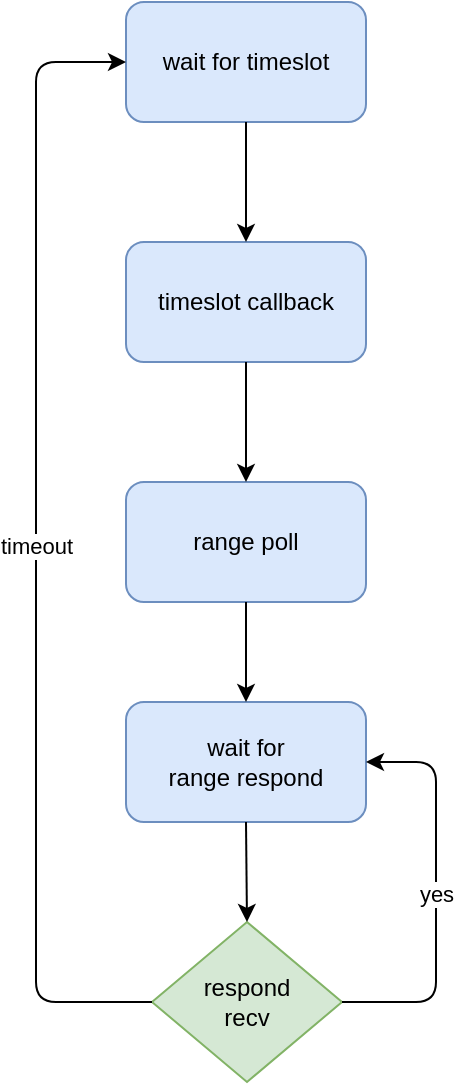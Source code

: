 <mxfile version="13.9.9" type="device"><diagram id="anEcVt4a9ZtuKuhHY70J" name="Page-1"><mxGraphModel dx="1129" dy="710" grid="1" gridSize="10" guides="1" tooltips="1" connect="1" arrows="1" fold="1" page="1" pageScale="1" pageWidth="850" pageHeight="1100" math="0" shadow="0"><root><mxCell id="0"/><mxCell id="1" parent="0"/><mxCell id="4rHb_-MiK40_X6qRmpe7-1" value="wait for timeslot" style="rounded=1;whiteSpace=wrap;html=1;fillColor=#dae8fc;strokeColor=#6c8ebf;" vertex="1" parent="1"><mxGeometry x="365" y="150" width="120" height="60" as="geometry"/></mxCell><mxCell id="4rHb_-MiK40_X6qRmpe7-2" value="timeslot callback" style="rounded=1;whiteSpace=wrap;html=1;fillColor=#dae8fc;strokeColor=#6c8ebf;" vertex="1" parent="1"><mxGeometry x="365" y="270" width="120" height="60" as="geometry"/></mxCell><mxCell id="4rHb_-MiK40_X6qRmpe7-4" value="" style="endArrow=classic;html=1;exitX=0.5;exitY=1;exitDx=0;exitDy=0;entryX=0.5;entryY=0;entryDx=0;entryDy=0;" edge="1" parent="1" source="4rHb_-MiK40_X6qRmpe7-1" target="4rHb_-MiK40_X6qRmpe7-2"><mxGeometry width="50" height="50" relative="1" as="geometry"><mxPoint x="400" y="350" as="sourcePoint"/><mxPoint x="450" y="300" as="targetPoint"/></mxGeometry></mxCell><mxCell id="4rHb_-MiK40_X6qRmpe7-5" value="range poll" style="rounded=1;whiteSpace=wrap;html=1;fillColor=#dae8fc;strokeColor=#6c8ebf;" vertex="1" parent="1"><mxGeometry x="365" y="390" width="120" height="60" as="geometry"/></mxCell><mxCell id="4rHb_-MiK40_X6qRmpe7-6" value="" style="endArrow=classic;html=1;exitX=0.5;exitY=1;exitDx=0;exitDy=0;entryX=0.5;entryY=0;entryDx=0;entryDy=0;" edge="1" parent="1" source="4rHb_-MiK40_X6qRmpe7-2" target="4rHb_-MiK40_X6qRmpe7-5"><mxGeometry width="50" height="50" relative="1" as="geometry"><mxPoint x="440" y="440" as="sourcePoint"/><mxPoint x="490" y="390" as="targetPoint"/></mxGeometry></mxCell><mxCell id="4rHb_-MiK40_X6qRmpe7-7" value="wait for &lt;br&gt;range respond" style="rounded=1;whiteSpace=wrap;html=1;fillColor=#dae8fc;strokeColor=#6c8ebf;" vertex="1" parent="1"><mxGeometry x="365" y="500" width="120" height="60" as="geometry"/></mxCell><mxCell id="4rHb_-MiK40_X6qRmpe7-8" value="" style="endArrow=classic;html=1;exitX=0.5;exitY=1;exitDx=0;exitDy=0;entryX=0.5;entryY=0;entryDx=0;entryDy=0;" edge="1" parent="1" source="4rHb_-MiK40_X6qRmpe7-5" target="4rHb_-MiK40_X6qRmpe7-7"><mxGeometry width="50" height="50" relative="1" as="geometry"><mxPoint x="400" y="510" as="sourcePoint"/><mxPoint x="450" y="460" as="targetPoint"/></mxGeometry></mxCell><mxCell id="4rHb_-MiK40_X6qRmpe7-9" value="respond&lt;br&gt;recv" style="rhombus;whiteSpace=wrap;html=1;fillColor=#d5e8d4;strokeColor=#82b366;" vertex="1" parent="1"><mxGeometry x="378" y="610" width="95" height="80" as="geometry"/></mxCell><mxCell id="4rHb_-MiK40_X6qRmpe7-10" value="" style="endArrow=classic;html=1;exitX=0.5;exitY=1;exitDx=0;exitDy=0;entryX=0.5;entryY=0;entryDx=0;entryDy=0;" edge="1" parent="1" source="4rHb_-MiK40_X6qRmpe7-7" target="4rHb_-MiK40_X6qRmpe7-9"><mxGeometry width="50" height="50" relative="1" as="geometry"><mxPoint x="420" y="540" as="sourcePoint"/><mxPoint x="470" y="490" as="targetPoint"/></mxGeometry></mxCell><mxCell id="4rHb_-MiK40_X6qRmpe7-11" value="yes" style="endArrow=classic;html=1;exitX=1;exitY=0.5;exitDx=0;exitDy=0;entryX=1;entryY=0.5;entryDx=0;entryDy=0;" edge="1" parent="1" source="4rHb_-MiK40_X6qRmpe7-9" target="4rHb_-MiK40_X6qRmpe7-7"><mxGeometry width="50" height="50" relative="1" as="geometry"><mxPoint x="310" y="610" as="sourcePoint"/><mxPoint x="360" y="560" as="targetPoint"/><Array as="points"><mxPoint x="520" y="650"/><mxPoint x="520" y="530"/></Array></mxGeometry></mxCell><mxCell id="4rHb_-MiK40_X6qRmpe7-12" value="timeout" style="endArrow=classic;html=1;exitX=0;exitY=0.5;exitDx=0;exitDy=0;entryX=0;entryY=0.5;entryDx=0;entryDy=0;" edge="1" parent="1" source="4rHb_-MiK40_X6qRmpe7-9" target="4rHb_-MiK40_X6qRmpe7-1"><mxGeometry width="50" height="50" relative="1" as="geometry"><mxPoint x="170" y="540" as="sourcePoint"/><mxPoint x="220" y="490" as="targetPoint"/><Array as="points"><mxPoint x="320" y="650"/><mxPoint x="320" y="180"/></Array></mxGeometry></mxCell></root></mxGraphModel></diagram></mxfile>
